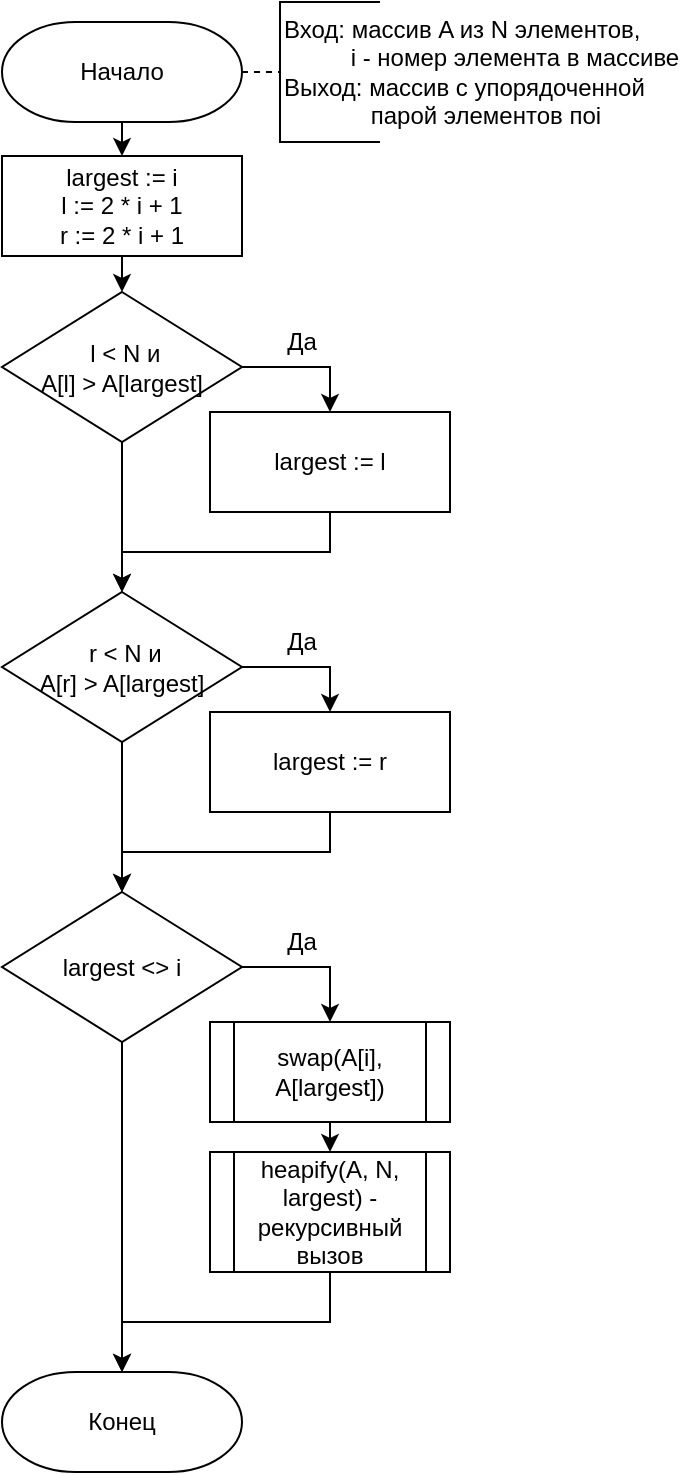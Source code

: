 <mxfile version="20.6.0" type="device" pages="4"><diagram id="C5RBs43oDa-KdzZeNtuy" name="heapify"><mxGraphModel dx="868" dy="482" grid="1" gridSize="10" guides="1" tooltips="1" connect="1" arrows="1" fold="1" page="1" pageScale="1" pageWidth="827" pageHeight="1169" math="0" shadow="0"><root><mxCell id="WIyWlLk6GJQsqaUBKTNV-0"/><mxCell id="WIyWlLk6GJQsqaUBKTNV-1" parent="WIyWlLk6GJQsqaUBKTNV-0"/><mxCell id="eauXgqYz99Yv_nr_TZFL-4" style="edgeStyle=orthogonalEdgeStyle;rounded=0;orthogonalLoop=1;jettySize=auto;html=1;exitX=0.5;exitY=1;exitDx=0;exitDy=0;exitPerimeter=0;entryX=0.5;entryY=0;entryDx=0;entryDy=0;strokeWidth=1;" parent="WIyWlLk6GJQsqaUBKTNV-1" source="eauXgqYz99Yv_nr_TZFL-0" target="eauXgqYz99Yv_nr_TZFL-3" edge="1"><mxGeometry relative="1" as="geometry"/></mxCell><mxCell id="eauXgqYz99Yv_nr_TZFL-0" value="Начало" style="strokeWidth=1;html=1;shape=mxgraph.flowchart.terminator;whiteSpace=wrap;" parent="WIyWlLk6GJQsqaUBKTNV-1" vertex="1"><mxGeometry x="110" y="35" width="120" height="50" as="geometry"/></mxCell><mxCell id="eauXgqYz99Yv_nr_TZFL-1" value="Вход: массив A из N элементов,&lt;br&gt;&amp;nbsp; &amp;nbsp; &amp;nbsp; &amp;nbsp; &amp;nbsp; i - номер элемента в массиве&lt;br&gt;Выход: массив с упорядоченной &lt;br&gt;&amp;nbsp; &amp;nbsp; &amp;nbsp; &amp;nbsp; &amp;nbsp; &amp;nbsp; &amp;nbsp;парой элементов поi&amp;nbsp;" style="strokeWidth=1;html=1;shape=mxgraph.flowchart.annotation_1;align=left;pointerEvents=1;" parent="WIyWlLk6GJQsqaUBKTNV-1" vertex="1"><mxGeometry x="249" y="25" width="50" height="70" as="geometry"/></mxCell><mxCell id="eauXgqYz99Yv_nr_TZFL-2" value="" style="endArrow=none;dashed=1;html=1;strokeWidth=1;rounded=0;entryX=0;entryY=0.5;entryDx=0;entryDy=0;entryPerimeter=0;exitX=1;exitY=0.5;exitDx=0;exitDy=0;exitPerimeter=0;" parent="WIyWlLk6GJQsqaUBKTNV-1" source="eauXgqYz99Yv_nr_TZFL-0" target="eauXgqYz99Yv_nr_TZFL-1" edge="1"><mxGeometry width="50" height="50" relative="1" as="geometry"><mxPoint x="190" y="190" as="sourcePoint"/><mxPoint x="240" y="140" as="targetPoint"/></mxGeometry></mxCell><mxCell id="eauXgqYz99Yv_nr_TZFL-6" style="edgeStyle=orthogonalEdgeStyle;rounded=0;orthogonalLoop=1;jettySize=auto;html=1;exitX=0.5;exitY=1;exitDx=0;exitDy=0;entryX=0.5;entryY=0;entryDx=0;entryDy=0;entryPerimeter=0;strokeWidth=1;" parent="WIyWlLk6GJQsqaUBKTNV-1" source="eauXgqYz99Yv_nr_TZFL-3" target="eauXgqYz99Yv_nr_TZFL-5" edge="1"><mxGeometry relative="1" as="geometry"/></mxCell><mxCell id="eauXgqYz99Yv_nr_TZFL-3" value="largest := i&lt;br&gt;l := 2 * i + 1&lt;br&gt;r := 2 * i + 1" style="rounded=0;whiteSpace=wrap;html=1;strokeWidth=1;" parent="WIyWlLk6GJQsqaUBKTNV-1" vertex="1"><mxGeometry x="110" y="102" width="120" height="50" as="geometry"/></mxCell><mxCell id="eauXgqYz99Yv_nr_TZFL-8" style="edgeStyle=orthogonalEdgeStyle;rounded=0;orthogonalLoop=1;jettySize=auto;html=1;exitX=1;exitY=0.5;exitDx=0;exitDy=0;exitPerimeter=0;strokeWidth=1;" parent="WIyWlLk6GJQsqaUBKTNV-1" source="eauXgqYz99Yv_nr_TZFL-5" target="eauXgqYz99Yv_nr_TZFL-7" edge="1"><mxGeometry relative="1" as="geometry"/></mxCell><mxCell id="eauXgqYz99Yv_nr_TZFL-14" style="edgeStyle=orthogonalEdgeStyle;rounded=0;orthogonalLoop=1;jettySize=auto;html=1;exitX=0.5;exitY=1;exitDx=0;exitDy=0;exitPerimeter=0;strokeWidth=1;" parent="WIyWlLk6GJQsqaUBKTNV-1" source="eauXgqYz99Yv_nr_TZFL-5" target="eauXgqYz99Yv_nr_TZFL-11" edge="1"><mxGeometry relative="1" as="geometry"/></mxCell><mxCell id="eauXgqYz99Yv_nr_TZFL-5" value="&amp;nbsp;l &amp;lt; N и&lt;br&gt;A[l] &amp;gt; A[largest]" style="strokeWidth=1;html=1;shape=mxgraph.flowchart.decision;whiteSpace=wrap;" parent="WIyWlLk6GJQsqaUBKTNV-1" vertex="1"><mxGeometry x="110" y="170" width="120" height="75" as="geometry"/></mxCell><mxCell id="eauXgqYz99Yv_nr_TZFL-15" style="edgeStyle=orthogonalEdgeStyle;rounded=0;orthogonalLoop=1;jettySize=auto;html=1;exitX=0.5;exitY=1;exitDx=0;exitDy=0;strokeWidth=1;" parent="WIyWlLk6GJQsqaUBKTNV-1" source="eauXgqYz99Yv_nr_TZFL-7" target="eauXgqYz99Yv_nr_TZFL-11" edge="1"><mxGeometry relative="1" as="geometry"/></mxCell><mxCell id="eauXgqYz99Yv_nr_TZFL-7" value="largest := l" style="rounded=0;whiteSpace=wrap;html=1;strokeWidth=1;" parent="WIyWlLk6GJQsqaUBKTNV-1" vertex="1"><mxGeometry x="214" y="230" width="120" height="50" as="geometry"/></mxCell><mxCell id="eauXgqYz99Yv_nr_TZFL-9" value="Да" style="text;html=1;strokeColor=none;fillColor=none;align=center;verticalAlign=middle;whiteSpace=wrap;rounded=0;strokeWidth=1;" parent="WIyWlLk6GJQsqaUBKTNV-1" vertex="1"><mxGeometry x="230" y="180" width="60" height="30" as="geometry"/></mxCell><mxCell id="eauXgqYz99Yv_nr_TZFL-10" style="edgeStyle=orthogonalEdgeStyle;rounded=0;orthogonalLoop=1;jettySize=auto;html=1;exitX=1;exitY=0.5;exitDx=0;exitDy=0;exitPerimeter=0;strokeWidth=1;" parent="WIyWlLk6GJQsqaUBKTNV-1" source="eauXgqYz99Yv_nr_TZFL-11" target="eauXgqYz99Yv_nr_TZFL-12" edge="1"><mxGeometry relative="1" as="geometry"/></mxCell><mxCell id="eauXgqYz99Yv_nr_TZFL-20" style="edgeStyle=orthogonalEdgeStyle;rounded=0;orthogonalLoop=1;jettySize=auto;html=1;exitX=0.5;exitY=1;exitDx=0;exitDy=0;exitPerimeter=0;strokeWidth=1;" parent="WIyWlLk6GJQsqaUBKTNV-1" source="eauXgqYz99Yv_nr_TZFL-11" target="eauXgqYz99Yv_nr_TZFL-17" edge="1"><mxGeometry relative="1" as="geometry"/></mxCell><mxCell id="eauXgqYz99Yv_nr_TZFL-11" value="&amp;nbsp;r &amp;lt; N и&lt;br&gt;A[r] &amp;gt; A[largest]" style="strokeWidth=1;html=1;shape=mxgraph.flowchart.decision;whiteSpace=wrap;" parent="WIyWlLk6GJQsqaUBKTNV-1" vertex="1"><mxGeometry x="110" y="320" width="120" height="75" as="geometry"/></mxCell><mxCell id="eauXgqYz99Yv_nr_TZFL-22" style="edgeStyle=orthogonalEdgeStyle;rounded=0;orthogonalLoop=1;jettySize=auto;html=1;exitX=0.5;exitY=1;exitDx=0;exitDy=0;strokeWidth=1;" parent="WIyWlLk6GJQsqaUBKTNV-1" source="eauXgqYz99Yv_nr_TZFL-12" target="eauXgqYz99Yv_nr_TZFL-17" edge="1"><mxGeometry relative="1" as="geometry"/></mxCell><mxCell id="eauXgqYz99Yv_nr_TZFL-12" value="largest := r" style="rounded=0;whiteSpace=wrap;html=1;strokeWidth=1;" parent="WIyWlLk6GJQsqaUBKTNV-1" vertex="1"><mxGeometry x="214" y="380" width="120" height="50" as="geometry"/></mxCell><mxCell id="eauXgqYz99Yv_nr_TZFL-13" value="Да" style="text;html=1;strokeColor=none;fillColor=none;align=center;verticalAlign=middle;whiteSpace=wrap;rounded=0;strokeWidth=1;" parent="WIyWlLk6GJQsqaUBKTNV-1" vertex="1"><mxGeometry x="230" y="330" width="60" height="30" as="geometry"/></mxCell><mxCell id="eauXgqYz99Yv_nr_TZFL-16" style="edgeStyle=orthogonalEdgeStyle;rounded=0;orthogonalLoop=1;jettySize=auto;html=1;exitX=1;exitY=0.5;exitDx=0;exitDy=0;exitPerimeter=0;strokeWidth=1;entryX=0.5;entryY=0;entryDx=0;entryDy=0;" parent="WIyWlLk6GJQsqaUBKTNV-1" source="eauXgqYz99Yv_nr_TZFL-17" target="eauXgqYz99Yv_nr_TZFL-23" edge="1"><mxGeometry relative="1" as="geometry"><mxPoint x="274" y="530" as="targetPoint"/></mxGeometry></mxCell><mxCell id="eauXgqYz99Yv_nr_TZFL-27" style="edgeStyle=orthogonalEdgeStyle;rounded=0;orthogonalLoop=1;jettySize=auto;html=1;exitX=0.5;exitY=1;exitDx=0;exitDy=0;exitPerimeter=0;strokeWidth=1;" parent="WIyWlLk6GJQsqaUBKTNV-1" source="eauXgqYz99Yv_nr_TZFL-17" target="eauXgqYz99Yv_nr_TZFL-26" edge="1"><mxGeometry relative="1" as="geometry"/></mxCell><mxCell id="eauXgqYz99Yv_nr_TZFL-17" value="largest &amp;lt;&amp;gt; i" style="strokeWidth=1;html=1;shape=mxgraph.flowchart.decision;whiteSpace=wrap;" parent="WIyWlLk6GJQsqaUBKTNV-1" vertex="1"><mxGeometry x="110" y="470" width="120" height="75" as="geometry"/></mxCell><mxCell id="eauXgqYz99Yv_nr_TZFL-19" value="Да" style="text;html=1;strokeColor=none;fillColor=none;align=center;verticalAlign=middle;whiteSpace=wrap;rounded=0;strokeWidth=1;" parent="WIyWlLk6GJQsqaUBKTNV-1" vertex="1"><mxGeometry x="230" y="480" width="60" height="30" as="geometry"/></mxCell><mxCell id="eauXgqYz99Yv_nr_TZFL-25" style="edgeStyle=orthogonalEdgeStyle;rounded=0;orthogonalLoop=1;jettySize=auto;html=1;exitX=0.5;exitY=1;exitDx=0;exitDy=0;entryX=0.5;entryY=0;entryDx=0;entryDy=0;strokeWidth=1;" parent="WIyWlLk6GJQsqaUBKTNV-1" source="eauXgqYz99Yv_nr_TZFL-23" target="eauXgqYz99Yv_nr_TZFL-24" edge="1"><mxGeometry relative="1" as="geometry"/></mxCell><mxCell id="eauXgqYz99Yv_nr_TZFL-23" value="swap(A[i], A[largest])" style="shape=process;whiteSpace=wrap;html=1;backgroundOutline=1;strokeWidth=1;" parent="WIyWlLk6GJQsqaUBKTNV-1" vertex="1"><mxGeometry x="214" y="535" width="120" height="50" as="geometry"/></mxCell><mxCell id="eauXgqYz99Yv_nr_TZFL-28" style="edgeStyle=orthogonalEdgeStyle;rounded=0;orthogonalLoop=1;jettySize=auto;html=1;exitX=0.5;exitY=1;exitDx=0;exitDy=0;entryX=0.5;entryY=0;entryDx=0;entryDy=0;entryPerimeter=0;strokeWidth=1;" parent="WIyWlLk6GJQsqaUBKTNV-1" source="eauXgqYz99Yv_nr_TZFL-24" target="eauXgqYz99Yv_nr_TZFL-26" edge="1"><mxGeometry relative="1" as="geometry"/></mxCell><mxCell id="eauXgqYz99Yv_nr_TZFL-24" value="heapify(A, N, largest) - рекурсивный вызов" style="shape=process;whiteSpace=wrap;html=1;backgroundOutline=1;strokeWidth=1;" parent="WIyWlLk6GJQsqaUBKTNV-1" vertex="1"><mxGeometry x="214" y="600" width="120" height="60" as="geometry"/></mxCell><mxCell id="eauXgqYz99Yv_nr_TZFL-26" value="Конец" style="strokeWidth=1;html=1;shape=mxgraph.flowchart.terminator;whiteSpace=wrap;" parent="WIyWlLk6GJQsqaUBKTNV-1" vertex="1"><mxGeometry x="110" y="710" width="120" height="50" as="geometry"/></mxCell></root></mxGraphModel></diagram><diagram id="_byyLTGPEFcnsljwkXX_" name="heap_sort"><mxGraphModel dx="868" dy="482" grid="1" gridSize="10" guides="1" tooltips="1" connect="1" arrows="1" fold="1" page="1" pageScale="1" pageWidth="827" pageHeight="1169" math="0" shadow="0"><root><mxCell id="0"/><mxCell id="1" parent="0"/><mxCell id="fRiCKmVI7ZMY54N-TUc1-2" style="edgeStyle=orthogonalEdgeStyle;rounded=0;orthogonalLoop=1;jettySize=auto;html=1;exitX=0.5;exitY=1;exitDx=0;exitDy=0;exitPerimeter=0;strokeWidth=1;" edge="1" parent="1" source="D2wI4wjioXQAlLwXwgSD-2" target="fRiCKmVI7ZMY54N-TUc1-1"><mxGeometry relative="1" as="geometry"/></mxCell><mxCell id="D2wI4wjioXQAlLwXwgSD-2" value="Начало" style="strokeWidth=1;html=1;shape=mxgraph.flowchart.terminator;whiteSpace=wrap;" vertex="1" parent="1"><mxGeometry x="110" y="35" width="120" height="50" as="geometry"/></mxCell><mxCell id="D2wI4wjioXQAlLwXwgSD-3" value="Вход: массив A из N элементов&lt;br&gt;Выход: упорядоченный массив" style="strokeWidth=1;html=1;shape=mxgraph.flowchart.annotation_1;align=left;pointerEvents=1;" vertex="1" parent="1"><mxGeometry x="249" y="25" width="50" height="70" as="geometry"/></mxCell><mxCell id="D2wI4wjioXQAlLwXwgSD-4" value="" style="endArrow=none;dashed=1;html=1;strokeWidth=1;rounded=0;entryX=0;entryY=0.5;entryDx=0;entryDy=0;entryPerimeter=0;exitX=1;exitY=0.5;exitDx=0;exitDy=0;exitPerimeter=0;" edge="1" parent="1" source="D2wI4wjioXQAlLwXwgSD-2" target="D2wI4wjioXQAlLwXwgSD-3"><mxGeometry width="50" height="50" relative="1" as="geometry"><mxPoint x="190" y="190" as="sourcePoint"/><mxPoint x="240" y="140" as="targetPoint"/></mxGeometry></mxCell><mxCell id="AYR4mv-rgk1kwjnOuyXF-3" style="edgeStyle=orthogonalEdgeStyle;rounded=0;orthogonalLoop=1;jettySize=auto;html=1;exitX=0.5;exitY=1;exitDx=0;exitDy=0;entryX=0.5;entryY=0;entryDx=0;entryDy=0;strokeWidth=1;" edge="1" parent="1" source="fRiCKmVI7ZMY54N-TUc1-1" target="AYR4mv-rgk1kwjnOuyXF-2"><mxGeometry relative="1" as="geometry"/></mxCell><mxCell id="fRiCKmVI7ZMY54N-TUc1-1" value="Цикл от i := N / 2 - 1&lt;br&gt;до 0" style="shape=loopLimit;whiteSpace=wrap;html=1;strokeWidth=1;rotation=0;" vertex="1" parent="1"><mxGeometry x="107.5" y="100" width="125" height="50" as="geometry"/></mxCell><mxCell id="AYR4mv-rgk1kwjnOuyXF-6" style="edgeStyle=orthogonalEdgeStyle;rounded=0;orthogonalLoop=1;jettySize=auto;html=1;exitX=0.5;exitY=1;exitDx=0;exitDy=0;entryX=0.5;entryY=1;entryDx=0;entryDy=0;strokeWidth=1;" edge="1" parent="1" source="AYR4mv-rgk1kwjnOuyXF-2" target="AYR4mv-rgk1kwjnOuyXF-4"><mxGeometry relative="1" as="geometry"/></mxCell><mxCell id="AYR4mv-rgk1kwjnOuyXF-2" value="heapify(A, N, i)" style="shape=process;whiteSpace=wrap;html=1;backgroundOutline=1;strokeWidth=1;" vertex="1" parent="1"><mxGeometry x="107.5" y="170" width="125" height="50" as="geometry"/></mxCell><mxCell id="AYR4mv-rgk1kwjnOuyXF-13" style="edgeStyle=orthogonalEdgeStyle;rounded=0;orthogonalLoop=1;jettySize=auto;html=1;exitX=0.5;exitY=0;exitDx=0;exitDy=0;entryX=0.5;entryY=0;entryDx=0;entryDy=0;strokeWidth=1;" edge="1" parent="1"><mxGeometry relative="1" as="geometry"><mxPoint x="150" y="538" as="sourcePoint"/><mxPoint x="150" y="555" as="targetPoint"/></mxGeometry></mxCell><mxCell id="AYR4mv-rgk1kwjnOuyXF-25" style="edgeStyle=orthogonalEdgeStyle;rounded=0;orthogonalLoop=1;jettySize=auto;html=1;exitX=0.5;exitY=0;exitDx=0;exitDy=0;entryX=0.5;entryY=0;entryDx=0;entryDy=0;strokeWidth=1;" edge="1" parent="1" source="AYR4mv-rgk1kwjnOuyXF-4" target="AYR4mv-rgk1kwjnOuyXF-8"><mxGeometry relative="1" as="geometry"/></mxCell><mxCell id="AYR4mv-rgk1kwjnOuyXF-4" value="" style="shape=loopLimit;whiteSpace=wrap;html=1;strokeWidth=1;rotation=180;" vertex="1" parent="1"><mxGeometry x="107.5" y="240" width="125" height="50" as="geometry"/></mxCell><mxCell id="AYR4mv-rgk1kwjnOuyXF-5" value="Цикл&lt;br&gt;уменьшить i на 1" style="text;html=1;strokeColor=none;fillColor=none;align=center;verticalAlign=middle;whiteSpace=wrap;rounded=0;strokeWidth=1;" vertex="1" parent="1"><mxGeometry x="104.5" y="248" width="130" height="30" as="geometry"/></mxCell><mxCell id="AYR4mv-rgk1kwjnOuyXF-17" style="edgeStyle=orthogonalEdgeStyle;rounded=0;orthogonalLoop=1;jettySize=auto;html=1;exitX=0.5;exitY=1;exitDx=0;exitDy=0;entryX=0.5;entryY=0;entryDx=0;entryDy=0;strokeWidth=1;" edge="1" parent="1" source="AYR4mv-rgk1kwjnOuyXF-8" target="AYR4mv-rgk1kwjnOuyXF-14"><mxGeometry relative="1" as="geometry"/></mxCell><mxCell id="AYR4mv-rgk1kwjnOuyXF-8" value="Цикл от i := N - 1&lt;br&gt;до 0" style="shape=loopLimit;whiteSpace=wrap;html=1;strokeWidth=1;rotation=0;" vertex="1" parent="1"><mxGeometry x="107.5" y="307" width="125" height="50" as="geometry"/></mxCell><mxCell id="AYR4mv-rgk1kwjnOuyXF-27" style="edgeStyle=orthogonalEdgeStyle;rounded=0;orthogonalLoop=1;jettySize=auto;html=1;exitX=0.5;exitY=1;exitDx=0;exitDy=0;entryX=0.5;entryY=1;entryDx=0;entryDy=0;strokeWidth=1;" edge="1" parent="1" source="AYR4mv-rgk1kwjnOuyXF-10" target="AYR4mv-rgk1kwjnOuyXF-22"><mxGeometry relative="1" as="geometry"/></mxCell><mxCell id="AYR4mv-rgk1kwjnOuyXF-10" value="heapify(A, N, i)" style="shape=process;whiteSpace=wrap;html=1;backgroundOutline=1;strokeWidth=1;" vertex="1" parent="1"><mxGeometry x="107.5" y="440" width="125" height="50" as="geometry"/></mxCell><mxCell id="AYR4mv-rgk1kwjnOuyXF-26" style="edgeStyle=orthogonalEdgeStyle;rounded=0;orthogonalLoop=1;jettySize=auto;html=1;exitX=0.5;exitY=1;exitDx=0;exitDy=0;entryX=0.5;entryY=0;entryDx=0;entryDy=0;strokeWidth=1;" edge="1" parent="1" source="AYR4mv-rgk1kwjnOuyXF-14" target="AYR4mv-rgk1kwjnOuyXF-10"><mxGeometry relative="1" as="geometry"/></mxCell><mxCell id="AYR4mv-rgk1kwjnOuyXF-14" value="swap(A[0], A[i])" style="shape=process;whiteSpace=wrap;html=1;backgroundOutline=1;strokeWidth=1;" vertex="1" parent="1"><mxGeometry x="108" y="373" width="125" height="50" as="geometry"/></mxCell><mxCell id="EcjgrHEGCivYcnfwg429-2" style="edgeStyle=orthogonalEdgeStyle;rounded=0;orthogonalLoop=1;jettySize=auto;html=1;exitX=0.5;exitY=0;exitDx=0;exitDy=0;entryX=0.5;entryY=0;entryDx=0;entryDy=0;entryPerimeter=0;strokeWidth=1;" edge="1" parent="1" source="AYR4mv-rgk1kwjnOuyXF-22" target="EcjgrHEGCivYcnfwg429-1"><mxGeometry relative="1" as="geometry"/></mxCell><mxCell id="AYR4mv-rgk1kwjnOuyXF-22" value="" style="shape=loopLimit;whiteSpace=wrap;html=1;strokeWidth=1;rotation=180;" vertex="1" parent="1"><mxGeometry x="107.5" y="508" width="125" height="50" as="geometry"/></mxCell><mxCell id="AYR4mv-rgk1kwjnOuyXF-23" value="Цикл&lt;br&gt;уменьшить i на 1" style="text;html=1;strokeColor=none;fillColor=none;align=center;verticalAlign=middle;whiteSpace=wrap;rounded=0;strokeWidth=1;" vertex="1" parent="1"><mxGeometry x="104.5" y="516" width="130" height="30" as="geometry"/></mxCell><mxCell id="EcjgrHEGCivYcnfwg429-1" value="Конец" style="strokeWidth=1;html=1;shape=mxgraph.flowchart.terminator;whiteSpace=wrap;" vertex="1" parent="1"><mxGeometry x="110" y="575" width="120" height="50" as="geometry"/></mxCell></root></mxGraphModel></diagram><diagram id="keRLRgFa7CU4kYjbPxM3" name="bucket_sort"><mxGraphModel dx="868" dy="482" grid="1" gridSize="10" guides="1" tooltips="1" connect="1" arrows="1" fold="1" page="1" pageScale="1" pageWidth="827" pageHeight="1169" math="0" shadow="0"><root><mxCell id="0"/><mxCell id="1" parent="0"/><mxCell id="dBAMAahXtSksAmebYH4h-25" style="edgeStyle=orthogonalEdgeStyle;rounded=0;orthogonalLoop=1;jettySize=auto;html=1;exitX=0.5;exitY=1;exitDx=0;exitDy=0;exitPerimeter=0;entryX=0.5;entryY=0;entryDx=0;entryDy=0;strokeWidth=1;" parent="1" source="dBAMAahXtSksAmebYH4h-2" target="dBAMAahXtSksAmebYH4h-23" edge="1"><mxGeometry relative="1" as="geometry"/></mxCell><mxCell id="dBAMAahXtSksAmebYH4h-2" value="Начало" style="strokeWidth=1;html=1;shape=mxgraph.flowchart.terminator;whiteSpace=wrap;" parent="1" vertex="1"><mxGeometry x="110" y="35" width="120" height="50" as="geometry"/></mxCell><mxCell id="dBAMAahXtSksAmebYH4h-3" value="Вход: массив A &lt;br&gt;&amp;nbsp; &amp;nbsp; &amp;nbsp; &amp;nbsp; &amp;nbsp; &amp;nbsp;из N элементов&lt;br&gt;Выход: упорядоченный &lt;br&gt;&amp;nbsp; &amp;nbsp; &amp;nbsp; &amp;nbsp; &amp;nbsp; &amp;nbsp; &amp;nbsp;массив" style="strokeWidth=1;html=1;shape=mxgraph.flowchart.annotation_1;align=left;pointerEvents=1;" parent="1" vertex="1"><mxGeometry x="249" y="25" width="50" height="70" as="geometry"/></mxCell><mxCell id="dBAMAahXtSksAmebYH4h-4" value="" style="endArrow=none;dashed=1;html=1;strokeWidth=1;rounded=0;entryX=0;entryY=0.5;entryDx=0;entryDy=0;entryPerimeter=0;exitX=1;exitY=0.5;exitDx=0;exitDy=0;exitPerimeter=0;" parent="1" source="dBAMAahXtSksAmebYH4h-2" target="dBAMAahXtSksAmebYH4h-3" edge="1"><mxGeometry width="50" height="50" relative="1" as="geometry"><mxPoint x="190" y="190" as="sourcePoint"/><mxPoint x="240" y="140" as="targetPoint"/></mxGeometry></mxCell><mxCell id="dBAMAahXtSksAmebYH4h-29" style="edgeStyle=orthogonalEdgeStyle;rounded=0;orthogonalLoop=1;jettySize=auto;html=1;exitX=0.5;exitY=1;exitDx=0;exitDy=0;entryX=0.5;entryY=0;entryDx=0;entryDy=0;strokeWidth=1;" parent="1" source="dBAMAahXtSksAmebYH4h-6" target="dBAMAahXtSksAmebYH4h-26" edge="1"><mxGeometry relative="1" as="geometry"/></mxCell><mxCell id="dBAMAahXtSksAmebYH4h-6" value="Цикл от i := 0&lt;br&gt;до 9" style="shape=loopLimit;whiteSpace=wrap;html=1;strokeWidth=1;rotation=0;" parent="1" vertex="1"><mxGeometry x="108.25" y="180" width="125" height="50" as="geometry"/></mxCell><mxCell id="dBAMAahXtSksAmebYH4h-9" style="edgeStyle=orthogonalEdgeStyle;rounded=0;orthogonalLoop=1;jettySize=auto;html=1;exitX=0.5;exitY=0;exitDx=0;exitDy=0;entryX=0.5;entryY=0;entryDx=0;entryDy=0;strokeWidth=1;" parent="1" edge="1"><mxGeometry relative="1" as="geometry"><mxPoint x="435.5" y="587" as="sourcePoint"/><mxPoint x="435.5" y="604" as="targetPoint"/></mxGeometry></mxCell><mxCell id="dBAMAahXtSksAmebYH4h-10" style="edgeStyle=orthogonalEdgeStyle;rounded=0;orthogonalLoop=1;jettySize=auto;html=1;exitX=0.5;exitY=0;exitDx=0;exitDy=0;entryX=0.5;entryY=0;entryDx=0;entryDy=0;strokeWidth=1;" parent="1" source="dBAMAahXtSksAmebYH4h-11" target="dBAMAahXtSksAmebYH4h-14" edge="1"><mxGeometry relative="1" as="geometry"/></mxCell><mxCell id="dBAMAahXtSksAmebYH4h-11" value="" style="shape=loopLimit;whiteSpace=wrap;html=1;strokeWidth=1;rotation=180;" parent="1" vertex="1"><mxGeometry x="108.25" y="309" width="125" height="50" as="geometry"/></mxCell><mxCell id="dBAMAahXtSksAmebYH4h-12" value="Цикл&lt;br&gt;увеличить i на 1" style="text;html=1;strokeColor=none;fillColor=none;align=center;verticalAlign=middle;whiteSpace=wrap;rounded=0;strokeWidth=1;" parent="1" vertex="1"><mxGeometry x="105.25" y="317" width="130" height="30" as="geometry"/></mxCell><mxCell id="dBAMAahXtSksAmebYH4h-32" style="edgeStyle=orthogonalEdgeStyle;rounded=0;orthogonalLoop=1;jettySize=auto;html=1;exitX=0.5;exitY=1;exitDx=0;exitDy=0;entryX=0.5;entryY=0;entryDx=0;entryDy=0;strokeWidth=1;" parent="1" source="dBAMAahXtSksAmebYH4h-14" target="dBAMAahXtSksAmebYH4h-31" edge="1"><mxGeometry relative="1" as="geometry"/></mxCell><mxCell id="dBAMAahXtSksAmebYH4h-14" value="Цикл от i := 0&lt;br&gt;до 1000000000" style="shape=loopLimit;whiteSpace=wrap;html=1;strokeWidth=1;rotation=0;" parent="1" vertex="1"><mxGeometry x="107.5" y="376" width="125" height="50" as="geometry"/></mxCell><mxCell id="dBAMAahXtSksAmebYH4h-19" style="edgeStyle=orthogonalEdgeStyle;rounded=0;orthogonalLoop=1;jettySize=auto;html=1;exitX=0.5;exitY=0;exitDx=0;exitDy=0;entryX=0.5;entryY=0;entryDx=0;entryDy=0;entryPerimeter=0;strokeWidth=1;" parent="1" source="dBAMAahXtSksAmebYH4h-20" target="dBAMAahXtSksAmebYH4h-22" edge="1"><mxGeometry relative="1" as="geometry"/></mxCell><mxCell id="dBAMAahXtSksAmebYH4h-20" value="" style="shape=loopLimit;whiteSpace=wrap;html=1;strokeWidth=1;rotation=180;" parent="1" vertex="1"><mxGeometry x="393" y="557" width="125" height="50" as="geometry"/></mxCell><mxCell id="dBAMAahXtSksAmebYH4h-21" value="Цикл&lt;br&gt;увеличить i в 10 раз" style="text;html=1;strokeColor=none;fillColor=none;align=center;verticalAlign=middle;whiteSpace=wrap;rounded=0;strokeWidth=1;" parent="1" vertex="1"><mxGeometry x="390" y="565" width="130" height="30" as="geometry"/></mxCell><mxCell id="dBAMAahXtSksAmebYH4h-22" value="Конец" style="strokeWidth=1;html=1;shape=mxgraph.flowchart.terminator;whiteSpace=wrap;" parent="1" vertex="1"><mxGeometry x="395.5" y="624" width="120" height="50" as="geometry"/></mxCell><mxCell id="dBAMAahXtSksAmebYH4h-28" style="edgeStyle=orthogonalEdgeStyle;rounded=0;orthogonalLoop=1;jettySize=auto;html=1;exitX=0.5;exitY=1;exitDx=0;exitDy=0;entryX=0.5;entryY=0;entryDx=0;entryDy=0;strokeWidth=1;" parent="1" source="dBAMAahXtSksAmebYH4h-23" target="dBAMAahXtSksAmebYH4h-6" edge="1"><mxGeometry relative="1" as="geometry"/></mxCell><mxCell id="dBAMAahXtSksAmebYH4h-23" value="bucket[10][N + 1]" style="rounded=0;whiteSpace=wrap;html=1;strokeWidth=1;" parent="1" vertex="1"><mxGeometry x="108" y="110" width="125" height="50" as="geometry"/></mxCell><mxCell id="dBAMAahXtSksAmebYH4h-30" style="edgeStyle=orthogonalEdgeStyle;rounded=0;orthogonalLoop=1;jettySize=auto;html=1;exitX=0.5;exitY=1;exitDx=0;exitDy=0;entryX=0.5;entryY=1;entryDx=0;entryDy=0;strokeWidth=1;" parent="1" source="dBAMAahXtSksAmebYH4h-26" target="dBAMAahXtSksAmebYH4h-11" edge="1"><mxGeometry relative="1" as="geometry"/></mxCell><mxCell id="dBAMAahXtSksAmebYH4h-26" value="bucket[i][N] := 0" style="rounded=0;whiteSpace=wrap;html=1;strokeWidth=1;" parent="1" vertex="1"><mxGeometry x="107.75" y="244" width="125" height="50" as="geometry"/></mxCell><mxCell id="dBAMAahXtSksAmebYH4h-38" style="edgeStyle=orthogonalEdgeStyle;rounded=0;orthogonalLoop=1;jettySize=auto;html=1;exitX=0.5;exitY=1;exitDx=0;exitDy=0;entryX=0.5;entryY=0;entryDx=0;entryDy=0;strokeWidth=1;" parent="1" source="dBAMAahXtSksAmebYH4h-31" target="dBAMAahXtSksAmebYH4h-36" edge="1"><mxGeometry relative="1" as="geometry"/></mxCell><mxCell id="dBAMAahXtSksAmebYH4h-31" value="Цикл от j := 0&lt;br&gt;до N - 1" style="shape=loopLimit;whiteSpace=wrap;html=1;strokeWidth=1;rotation=0;" parent="1" vertex="1"><mxGeometry x="107.5" y="441" width="125" height="50" as="geometry"/></mxCell><mxCell id="dBAMAahXtSksAmebYH4h-33" style="edgeStyle=orthogonalEdgeStyle;rounded=0;orthogonalLoop=1;jettySize=auto;html=1;exitX=0.5;exitY=0;exitDx=0;exitDy=0;entryX=0.5;entryY=0;entryDx=0;entryDy=0;strokeWidth=1;" parent="1" edge="1"><mxGeometry relative="1" as="geometry"><mxPoint x="150.75" y="661" as="sourcePoint"/><mxPoint x="150.75" y="678" as="targetPoint"/></mxGeometry></mxCell><mxCell id="dBAMAahXtSksAmebYH4h-42" style="edgeStyle=orthogonalEdgeStyle;rounded=0;orthogonalLoop=1;jettySize=auto;html=1;exitX=0.5;exitY=0;exitDx=0;exitDy=0;entryX=0.5;entryY=0;entryDx=0;entryDy=0;strokeWidth=1;" parent="1" source="dBAMAahXtSksAmebYH4h-34" target="dBAMAahXtSksAmebYH4h-41" edge="1"><mxGeometry relative="1" as="geometry"/></mxCell><mxCell id="dBAMAahXtSksAmebYH4h-34" value="" style="shape=loopLimit;whiteSpace=wrap;html=1;strokeWidth=1;rotation=180;" parent="1" vertex="1"><mxGeometry x="108.25" y="631" width="125" height="50" as="geometry"/></mxCell><mxCell id="dBAMAahXtSksAmebYH4h-35" value="Цикл&lt;br&gt;увеличить j на 1" style="text;html=1;strokeColor=none;fillColor=none;align=center;verticalAlign=middle;whiteSpace=wrap;rounded=0;strokeWidth=1;" parent="1" vertex="1"><mxGeometry x="105.25" y="639" width="130" height="30" as="geometry"/></mxCell><mxCell id="dBAMAahXtSksAmebYH4h-39" style="edgeStyle=orthogonalEdgeStyle;rounded=0;orthogonalLoop=1;jettySize=auto;html=1;exitX=0.5;exitY=1;exitDx=0;exitDy=0;entryX=0.5;entryY=0;entryDx=0;entryDy=0;strokeWidth=1;" parent="1" source="dBAMAahXtSksAmebYH4h-36" target="dBAMAahXtSksAmebYH4h-37" edge="1"><mxGeometry relative="1" as="geometry"/></mxCell><mxCell id="dBAMAahXtSksAmebYH4h-36" value="dig := A[j] / i % 10" style="rounded=0;whiteSpace=wrap;html=1;strokeWidth=1;" parent="1" vertex="1"><mxGeometry x="108" y="504" width="125" height="50" as="geometry"/></mxCell><mxCell id="dBAMAahXtSksAmebYH4h-40" style="edgeStyle=orthogonalEdgeStyle;rounded=0;orthogonalLoop=1;jettySize=auto;html=1;exitX=0.5;exitY=1;exitDx=0;exitDy=0;entryX=0.5;entryY=1;entryDx=0;entryDy=0;strokeWidth=1;" parent="1" source="dBAMAahXtSksAmebYH4h-37" target="dBAMAahXtSksAmebYH4h-34" edge="1"><mxGeometry relative="1" as="geometry"/></mxCell><mxCell id="dBAMAahXtSksAmebYH4h-37" value="bucket[dig][bucket[dig][N]++] := A[j]" style="rounded=0;whiteSpace=wrap;html=1;strokeWidth=1;" parent="1" vertex="1"><mxGeometry x="108.25" y="566" width="125" height="50" as="geometry"/></mxCell><mxCell id="dBAMAahXtSksAmebYH4h-41" value="А" style="ellipse;whiteSpace=wrap;html=1;aspect=fixed;strokeWidth=1;" parent="1" vertex="1"><mxGeometry x="146.25" y="701" width="49" height="49" as="geometry"/></mxCell><mxCell id="dBAMAahXtSksAmebYH4h-54" style="edgeStyle=orthogonalEdgeStyle;rounded=0;orthogonalLoop=1;jettySize=auto;html=1;exitX=0.5;exitY=1;exitDx=0;exitDy=0;strokeWidth=1;" parent="1" source="dBAMAahXtSksAmebYH4h-43" target="dBAMAahXtSksAmebYH4h-52" edge="1"><mxGeometry relative="1" as="geometry"/></mxCell><mxCell id="dBAMAahXtSksAmebYH4h-43" value="А" style="ellipse;whiteSpace=wrap;html=1;aspect=fixed;strokeWidth=1;" parent="1" vertex="1"><mxGeometry x="430" y="35" width="50" height="50" as="geometry"/></mxCell><mxCell id="dBAMAahXtSksAmebYH4h-63" style="edgeStyle=orthogonalEdgeStyle;rounded=0;orthogonalLoop=1;jettySize=auto;html=1;exitX=0.5;exitY=1;exitDx=0;exitDy=0;entryX=0.5;entryY=0;entryDx=0;entryDy=0;strokeWidth=1;" parent="1" source="dBAMAahXtSksAmebYH4h-45" target="dBAMAahXtSksAmebYH4h-57" edge="1"><mxGeometry relative="1" as="geometry"/></mxCell><mxCell id="dBAMAahXtSksAmebYH4h-45" value="Цикл от k := 0&lt;br&gt;до 9" style="shape=loopLimit;whiteSpace=wrap;html=1;strokeWidth=1;rotation=0;" parent="1" vertex="1"><mxGeometry x="393" y="167" width="125" height="50" as="geometry"/></mxCell><mxCell id="dBAMAahXtSksAmebYH4h-74" style="edgeStyle=orthogonalEdgeStyle;rounded=0;orthogonalLoop=1;jettySize=auto;html=1;exitX=0.5;exitY=0;exitDx=0;exitDy=0;entryX=0.5;entryY=1;entryDx=0;entryDy=0;strokeWidth=1;" parent="1" source="dBAMAahXtSksAmebYH4h-47" target="dBAMAahXtSksAmebYH4h-20" edge="1"><mxGeometry relative="1" as="geometry"/></mxCell><mxCell id="dBAMAahXtSksAmebYH4h-47" value="" style="shape=loopLimit;whiteSpace=wrap;html=1;strokeWidth=1;rotation=180;" parent="1" vertex="1"><mxGeometry x="393" y="490" width="125" height="50" as="geometry"/></mxCell><mxCell id="dBAMAahXtSksAmebYH4h-48" value="Цикл&lt;br&gt;увеличить k на 1" style="text;html=1;strokeColor=none;fillColor=none;align=center;verticalAlign=middle;whiteSpace=wrap;rounded=0;strokeWidth=1;" parent="1" vertex="1"><mxGeometry x="390" y="498" width="130" height="30" as="geometry"/></mxCell><mxCell id="dBAMAahXtSksAmebYH4h-55" style="edgeStyle=orthogonalEdgeStyle;rounded=0;orthogonalLoop=1;jettySize=auto;html=1;exitX=0.5;exitY=1;exitDx=0;exitDy=0;entryX=0.5;entryY=0;entryDx=0;entryDy=0;strokeWidth=1;" parent="1" source="dBAMAahXtSksAmebYH4h-52" target="dBAMAahXtSksAmebYH4h-45" edge="1"><mxGeometry relative="1" as="geometry"/></mxCell><mxCell id="dBAMAahXtSksAmebYH4h-52" value="index = 0" style="rounded=0;whiteSpace=wrap;html=1;strokeWidth=1;" parent="1" vertex="1"><mxGeometry x="392.5" y="104" width="125" height="50" as="geometry"/></mxCell><mxCell id="dBAMAahXtSksAmebYH4h-65" style="edgeStyle=orthogonalEdgeStyle;rounded=0;orthogonalLoop=1;jettySize=auto;html=1;exitX=0.5;exitY=1;exitDx=0;exitDy=0;entryX=0.5;entryY=0;entryDx=0;entryDy=0;strokeWidth=1;" parent="1" source="dBAMAahXtSksAmebYH4h-57" target="dBAMAahXtSksAmebYH4h-64" edge="1"><mxGeometry relative="1" as="geometry"/></mxCell><mxCell id="dBAMAahXtSksAmebYH4h-57" value="Цикл от m := 0&lt;br&gt;до bucket[k][N] - 1" style="shape=loopLimit;whiteSpace=wrap;html=1;strokeWidth=1;rotation=0;" parent="1" vertex="1"><mxGeometry x="392.5" y="230" width="125" height="50" as="geometry"/></mxCell><mxCell id="dBAMAahXtSksAmebYH4h-71" style="edgeStyle=orthogonalEdgeStyle;rounded=0;orthogonalLoop=1;jettySize=auto;html=1;exitX=0.5;exitY=0;exitDx=0;exitDy=0;entryX=0.5;entryY=0;entryDx=0;entryDy=0;strokeWidth=1;" parent="1" source="dBAMAahXtSksAmebYH4h-59" target="dBAMAahXtSksAmebYH4h-70" edge="1"><mxGeometry relative="1" as="geometry"/></mxCell><mxCell id="dBAMAahXtSksAmebYH4h-59" value="" style="shape=loopLimit;whiteSpace=wrap;html=1;strokeWidth=1;rotation=180;" parent="1" vertex="1"><mxGeometry x="393.5" y="360" width="125" height="50" as="geometry"/></mxCell><mxCell id="dBAMAahXtSksAmebYH4h-60" value="Цикл&lt;br&gt;увеличить m на 1" style="text;html=1;strokeColor=none;fillColor=none;align=center;verticalAlign=middle;whiteSpace=wrap;rounded=0;strokeWidth=1;" parent="1" vertex="1"><mxGeometry x="390.5" y="368" width="130" height="30" as="geometry"/></mxCell><mxCell id="dBAMAahXtSksAmebYH4h-69" style="edgeStyle=orthogonalEdgeStyle;rounded=0;orthogonalLoop=1;jettySize=auto;html=1;exitX=0.5;exitY=1;exitDx=0;exitDy=0;entryX=0.5;entryY=1;entryDx=0;entryDy=0;strokeWidth=1;" parent="1" source="dBAMAahXtSksAmebYH4h-64" target="dBAMAahXtSksAmebYH4h-59" edge="1"><mxGeometry relative="1" as="geometry"/></mxCell><mxCell id="dBAMAahXtSksAmebYH4h-64" value="A[index++] := &lt;br&gt;bucket[k][m]" style="rounded=0;whiteSpace=wrap;html=1;strokeWidth=1;" parent="1" vertex="1"><mxGeometry x="393.5" y="297" width="125" height="50" as="geometry"/></mxCell><mxCell id="dBAMAahXtSksAmebYH4h-72" style="edgeStyle=orthogonalEdgeStyle;rounded=0;orthogonalLoop=1;jettySize=auto;html=1;exitX=0.5;exitY=1;exitDx=0;exitDy=0;entryX=0.5;entryY=1;entryDx=0;entryDy=0;strokeWidth=1;" parent="1" source="dBAMAahXtSksAmebYH4h-70" target="dBAMAahXtSksAmebYH4h-47" edge="1"><mxGeometry relative="1" as="geometry"/></mxCell><mxCell id="dBAMAahXtSksAmebYH4h-70" value="bucket[k][N] := 0" style="rounded=0;whiteSpace=wrap;html=1;strokeWidth=1;" parent="1" vertex="1"><mxGeometry x="393" y="426" width="125" height="50" as="geometry"/></mxCell></root></mxGraphModel></diagram><diagram id="1_V-0f_6LKmxnxU0sp7_" name="bead_sort"><mxGraphModel dx="868" dy="482" grid="1" gridSize="10" guides="1" tooltips="1" connect="1" arrows="1" fold="1" page="1" pageScale="1" pageWidth="827" pageHeight="1169" math="0" shadow="0"><root><mxCell id="0"/><mxCell id="1" parent="0"/><mxCell id="1cy9_Q5Tf_ZikgZXKAX2-1" style="edgeStyle=orthogonalEdgeStyle;rounded=0;orthogonalLoop=1;jettySize=auto;html=1;exitX=0.5;exitY=1;exitDx=0;exitDy=0;exitPerimeter=0;entryX=0.5;entryY=0;entryDx=0;entryDy=0;strokeWidth=1;" edge="1" parent="1" source="1cy9_Q5Tf_ZikgZXKAX2-2" target="1cy9_Q5Tf_ZikgZXKAX2-18"><mxGeometry relative="1" as="geometry"/></mxCell><mxCell id="1cy9_Q5Tf_ZikgZXKAX2-2" value="Начало" style="strokeWidth=1;html=1;shape=mxgraph.flowchart.terminator;whiteSpace=wrap;" vertex="1" parent="1"><mxGeometry x="110" y="35" width="120" height="50" as="geometry"/></mxCell><mxCell id="1cy9_Q5Tf_ZikgZXKAX2-3" value="Вход: массив A &lt;br&gt;&amp;nbsp; &amp;nbsp; &amp;nbsp; &amp;nbsp; &amp;nbsp; &amp;nbsp;из N элементов&lt;br&gt;Выход: упорядоченный &lt;br&gt;&amp;nbsp; &amp;nbsp; &amp;nbsp; &amp;nbsp; &amp;nbsp; &amp;nbsp; &amp;nbsp;массив" style="strokeWidth=1;html=1;shape=mxgraph.flowchart.annotation_1;align=left;pointerEvents=1;" vertex="1" parent="1"><mxGeometry x="249" y="25" width="50" height="70" as="geometry"/></mxCell><mxCell id="1cy9_Q5Tf_ZikgZXKAX2-4" value="" style="endArrow=none;dashed=1;html=1;strokeWidth=1;rounded=0;entryX=0;entryY=0.5;entryDx=0;entryDy=0;entryPerimeter=0;exitX=1;exitY=0.5;exitDx=0;exitDy=0;exitPerimeter=0;" edge="1" parent="1" source="1cy9_Q5Tf_ZikgZXKAX2-2" target="1cy9_Q5Tf_ZikgZXKAX2-3"><mxGeometry width="50" height="50" relative="1" as="geometry"><mxPoint x="190" y="190" as="sourcePoint"/><mxPoint x="240" y="140" as="targetPoint"/></mxGeometry></mxCell><mxCell id="OiCro2lt0DD-B-N9zfVE-10" style="edgeStyle=orthogonalEdgeStyle;rounded=0;orthogonalLoop=1;jettySize=auto;html=1;exitX=0.5;exitY=1;exitDx=0;exitDy=0;entryX=0.5;entryY=0;entryDx=0;entryDy=0;entryPerimeter=0;" edge="1" parent="1" source="1cy9_Q5Tf_ZikgZXKAX2-6" target="OiCro2lt0DD-B-N9zfVE-3"><mxGeometry relative="1" as="geometry"/></mxCell><mxCell id="1cy9_Q5Tf_ZikgZXKAX2-6" value="Цикл от i := 1&lt;br&gt;до N -1&amp;nbsp;" style="shape=loopLimit;whiteSpace=wrap;html=1;strokeWidth=1;rotation=0;" vertex="1" parent="1"><mxGeometry x="108.25" y="180" width="125" height="50" as="geometry"/></mxCell><mxCell id="OiCro2lt0DD-B-N9zfVE-16" style="edgeStyle=orthogonalEdgeStyle;rounded=0;orthogonalLoop=1;jettySize=auto;html=1;exitX=0.5;exitY=0;exitDx=0;exitDy=0;entryX=0.5;entryY=0;entryDx=0;entryDy=0;" edge="1" parent="1" source="1cy9_Q5Tf_ZikgZXKAX2-9" target="OiCro2lt0DD-B-N9zfVE-14"><mxGeometry relative="1" as="geometry"/></mxCell><mxCell id="1cy9_Q5Tf_ZikgZXKAX2-9" value="" style="shape=loopLimit;whiteSpace=wrap;html=1;strokeWidth=1;rotation=180;" vertex="1" parent="1"><mxGeometry x="108.25" y="397" width="125" height="50" as="geometry"/></mxCell><mxCell id="1cy9_Q5Tf_ZikgZXKAX2-10" value="Цикл&lt;br&gt;увеличить i на 1" style="text;html=1;strokeColor=none;fillColor=none;align=center;verticalAlign=middle;whiteSpace=wrap;rounded=0;strokeWidth=1;" vertex="1" parent="1"><mxGeometry x="105.25" y="405" width="130" height="30" as="geometry"/></mxCell><mxCell id="1cy9_Q5Tf_ZikgZXKAX2-16" value="Конец" style="strokeWidth=1;html=1;shape=mxgraph.flowchart.terminator;whiteSpace=wrap;" vertex="1" parent="1"><mxGeometry x="597" y="434" width="120" height="50" as="geometry"/></mxCell><mxCell id="1cy9_Q5Tf_ZikgZXKAX2-17" style="edgeStyle=orthogonalEdgeStyle;rounded=0;orthogonalLoop=1;jettySize=auto;html=1;exitX=0.5;exitY=1;exitDx=0;exitDy=0;entryX=0.5;entryY=0;entryDx=0;entryDy=0;strokeWidth=1;" edge="1" parent="1" source="1cy9_Q5Tf_ZikgZXKAX2-18" target="1cy9_Q5Tf_ZikgZXKAX2-6"><mxGeometry relative="1" as="geometry"/></mxCell><mxCell id="1cy9_Q5Tf_ZikgZXKAX2-18" value="max := A[0]" style="rounded=0;whiteSpace=wrap;html=1;strokeWidth=1;" vertex="1" parent="1"><mxGeometry x="108" y="110" width="125" height="50" as="geometry"/></mxCell><mxCell id="imHCDi4Cn584aJSCdDMN-3" style="edgeStyle=orthogonalEdgeStyle;rounded=0;orthogonalLoop=1;jettySize=auto;html=1;exitX=0.5;exitY=1;exitDx=0;exitDy=0;entryX=0.5;entryY=0;entryDx=0;entryDy=0;" edge="1" parent="1" source="1cy9_Q5Tf_ZikgZXKAX2-33" target="OiCro2lt0DD-B-N9zfVE-48"><mxGeometry relative="1" as="geometry"/></mxCell><mxCell id="1cy9_Q5Tf_ZikgZXKAX2-33" value="A" style="ellipse;whiteSpace=wrap;html=1;aspect=fixed;strokeWidth=1;" vertex="1" parent="1"><mxGeometry x="430" y="35" width="50" height="50" as="geometry"/></mxCell><mxCell id="OiCro2lt0DD-B-N9zfVE-68" style="edgeStyle=orthogonalEdgeStyle;rounded=0;orthogonalLoop=1;jettySize=auto;html=1;exitX=0.5;exitY=1;exitDx=0;exitDy=0;entryX=0.5;entryY=0;entryDx=0;entryDy=0;" edge="1" parent="1" source="1cy9_Q5Tf_ZikgZXKAX2-35" target="OiCro2lt0DD-B-N9zfVE-67"><mxGeometry relative="1" as="geometry"/></mxCell><mxCell id="1cy9_Q5Tf_ZikgZXKAX2-35" value="Цикл от i := 0&lt;br&gt;до N - 1" style="shape=loopLimit;whiteSpace=wrap;html=1;strokeWidth=1;rotation=0;" vertex="1" parent="1"><mxGeometry x="393.75" y="230" width="125" height="50" as="geometry"/></mxCell><mxCell id="OiCro2lt0DD-B-N9zfVE-1" style="edgeStyle=orthogonalEdgeStyle;rounded=0;orthogonalLoop=1;jettySize=auto;html=1;exitX=1;exitY=0.5;exitDx=0;exitDy=0;exitPerimeter=0;strokeWidth=1;" edge="1" parent="1" source="OiCro2lt0DD-B-N9zfVE-3" target="OiCro2lt0DD-B-N9zfVE-5"><mxGeometry relative="1" as="geometry"/></mxCell><mxCell id="OiCro2lt0DD-B-N9zfVE-11" style="edgeStyle=orthogonalEdgeStyle;rounded=0;orthogonalLoop=1;jettySize=auto;html=1;exitX=0.5;exitY=1;exitDx=0;exitDy=0;exitPerimeter=0;entryX=0.5;entryY=1;entryDx=0;entryDy=0;" edge="1" parent="1" source="OiCro2lt0DD-B-N9zfVE-3" target="1cy9_Q5Tf_ZikgZXKAX2-9"><mxGeometry relative="1" as="geometry"/></mxCell><mxCell id="OiCro2lt0DD-B-N9zfVE-3" value="A[i] &amp;gt; max" style="strokeWidth=1;html=1;shape=mxgraph.flowchart.decision;whiteSpace=wrap;" vertex="1" parent="1"><mxGeometry x="110" y="247" width="120" height="75" as="geometry"/></mxCell><mxCell id="OiCro2lt0DD-B-N9zfVE-13" style="edgeStyle=orthogonalEdgeStyle;rounded=0;orthogonalLoop=1;jettySize=auto;html=1;exitX=0.5;exitY=1;exitDx=0;exitDy=0;entryX=0.5;entryY=1;entryDx=0;entryDy=0;" edge="1" parent="1" source="OiCro2lt0DD-B-N9zfVE-5" target="1cy9_Q5Tf_ZikgZXKAX2-9"><mxGeometry relative="1" as="geometry"/></mxCell><mxCell id="OiCro2lt0DD-B-N9zfVE-5" value="max := A[i]" style="rounded=0;whiteSpace=wrap;html=1;strokeWidth=1;" vertex="1" parent="1"><mxGeometry x="214" y="307" width="120" height="50" as="geometry"/></mxCell><mxCell id="OiCro2lt0DD-B-N9zfVE-6" value="Да" style="text;html=1;strokeColor=none;fillColor=none;align=center;verticalAlign=middle;whiteSpace=wrap;rounded=0;strokeWidth=1;" vertex="1" parent="1"><mxGeometry x="230" y="257" width="60" height="30" as="geometry"/></mxCell><mxCell id="OiCro2lt0DD-B-N9zfVE-45" style="edgeStyle=orthogonalEdgeStyle;rounded=0;orthogonalLoop=1;jettySize=auto;html=1;exitX=0.5;exitY=1;exitDx=0;exitDy=0;entryX=0.5;entryY=0;entryDx=0;entryDy=0;" edge="1" parent="1" source="OiCro2lt0DD-B-N9zfVE-14" target="OiCro2lt0DD-B-N9zfVE-31"><mxGeometry relative="1" as="geometry"/></mxCell><mxCell id="OiCro2lt0DD-B-N9zfVE-14" value="beads[max * N]" style="rounded=0;whiteSpace=wrap;html=1;strokeWidth=1;" vertex="1" parent="1"><mxGeometry x="107.5" y="466" width="125" height="50" as="geometry"/></mxCell><mxCell id="OiCro2lt0DD-B-N9zfVE-30" style="edgeStyle=orthogonalEdgeStyle;rounded=0;orthogonalLoop=1;jettySize=auto;html=1;exitX=0.5;exitY=1;exitDx=0;exitDy=0;entryX=0.5;entryY=0;entryDx=0;entryDy=0;strokeWidth=1;" edge="1" parent="1" source="OiCro2lt0DD-B-N9zfVE-31" target="OiCro2lt0DD-B-N9zfVE-35"><mxGeometry relative="1" as="geometry"/></mxCell><mxCell id="OiCro2lt0DD-B-N9zfVE-31" value="Цикл от i := 0&lt;br&gt;до N - 1" style="shape=loopLimit;whiteSpace=wrap;html=1;strokeWidth=1;rotation=0;" vertex="1" parent="1"><mxGeometry x="107.75" y="533" width="125" height="50" as="geometry"/></mxCell><mxCell id="imHCDi4Cn584aJSCdDMN-1" style="edgeStyle=orthogonalEdgeStyle;rounded=0;orthogonalLoop=1;jettySize=auto;html=1;exitX=0.5;exitY=0;exitDx=0;exitDy=0;entryX=0.5;entryY=0;entryDx=0;entryDy=0;" edge="1" parent="1" source="OiCro2lt0DD-B-N9zfVE-32" target="OiCro2lt0DD-B-N9zfVE-62"><mxGeometry relative="1" as="geometry"/></mxCell><mxCell id="OiCro2lt0DD-B-N9zfVE-32" value="" style="shape=loopLimit;whiteSpace=wrap;html=1;strokeWidth=1;rotation=180;" vertex="1" parent="1"><mxGeometry x="107.75" y="790" width="125" height="50" as="geometry"/></mxCell><mxCell id="OiCro2lt0DD-B-N9zfVE-33" value="Цикл&lt;br&gt;увеличить i на 1" style="text;html=1;strokeColor=none;fillColor=none;align=center;verticalAlign=middle;whiteSpace=wrap;rounded=0;strokeWidth=1;" vertex="1" parent="1"><mxGeometry x="104.75" y="798" width="130" height="30" as="geometry"/></mxCell><mxCell id="OiCro2lt0DD-B-N9zfVE-34" style="edgeStyle=orthogonalEdgeStyle;rounded=0;orthogonalLoop=1;jettySize=auto;html=1;exitX=0.5;exitY=1;exitDx=0;exitDy=0;entryX=0.5;entryY=0;entryDx=0;entryDy=0;strokeWidth=1;" edge="1" parent="1" source="OiCro2lt0DD-B-N9zfVE-35" target="OiCro2lt0DD-B-N9zfVE-40"><mxGeometry relative="1" as="geometry"/></mxCell><mxCell id="OiCro2lt0DD-B-N9zfVE-35" value="Цикл от j := 0&lt;br&gt;до A[i] - 1" style="shape=loopLimit;whiteSpace=wrap;html=1;strokeWidth=1;rotation=0;" vertex="1" parent="1"><mxGeometry x="107.25" y="596" width="125" height="50" as="geometry"/></mxCell><mxCell id="OiCro2lt0DD-B-N9zfVE-43" style="edgeStyle=orthogonalEdgeStyle;rounded=0;orthogonalLoop=1;jettySize=auto;html=1;exitX=0.5;exitY=0;exitDx=0;exitDy=0;entryX=0.5;entryY=1;entryDx=0;entryDy=0;" edge="1" parent="1" source="OiCro2lt0DD-B-N9zfVE-37" target="OiCro2lt0DD-B-N9zfVE-32"><mxGeometry relative="1" as="geometry"/></mxCell><mxCell id="OiCro2lt0DD-B-N9zfVE-37" value="" style="shape=loopLimit;whiteSpace=wrap;html=1;strokeWidth=1;rotation=180;" vertex="1" parent="1"><mxGeometry x="108.25" y="726" width="125" height="50" as="geometry"/></mxCell><mxCell id="OiCro2lt0DD-B-N9zfVE-38" value="Цикл&lt;br&gt;увеличить j на 1" style="text;html=1;strokeColor=none;fillColor=none;align=center;verticalAlign=middle;whiteSpace=wrap;rounded=0;strokeWidth=1;" vertex="1" parent="1"><mxGeometry x="105.25" y="734" width="130" height="30" as="geometry"/></mxCell><mxCell id="OiCro2lt0DD-B-N9zfVE-39" style="edgeStyle=orthogonalEdgeStyle;rounded=0;orthogonalLoop=1;jettySize=auto;html=1;exitX=0.5;exitY=1;exitDx=0;exitDy=0;entryX=0.5;entryY=1;entryDx=0;entryDy=0;strokeWidth=1;" edge="1" parent="1" source="OiCro2lt0DD-B-N9zfVE-40" target="OiCro2lt0DD-B-N9zfVE-37"><mxGeometry relative="1" as="geometry"/></mxCell><mxCell id="OiCro2lt0DD-B-N9zfVE-40" value="beads[i * max + j] := 1" style="rounded=0;whiteSpace=wrap;html=1;strokeWidth=1;" vertex="1" parent="1"><mxGeometry x="108.25" y="663" width="125" height="50" as="geometry"/></mxCell><mxCell id="OiCro2lt0DD-B-N9zfVE-60" style="edgeStyle=orthogonalEdgeStyle;rounded=0;orthogonalLoop=1;jettySize=auto;html=1;exitX=0.5;exitY=1;exitDx=0;exitDy=0;entryX=0.5;entryY=0;entryDx=0;entryDy=0;" edge="1" parent="1" source="OiCro2lt0DD-B-N9zfVE-48" target="OiCro2lt0DD-B-N9zfVE-59"><mxGeometry relative="1" as="geometry"/></mxCell><mxCell id="OiCro2lt0DD-B-N9zfVE-48" value="Цикл от j := 0&lt;br&gt;до max" style="shape=loopLimit;whiteSpace=wrap;html=1;strokeWidth=1;rotation=0;" vertex="1" parent="1"><mxGeometry x="391.75" y="100" width="125" height="50" as="geometry"/></mxCell><mxCell id="imHCDi4Cn584aJSCdDMN-4" style="edgeStyle=orthogonalEdgeStyle;rounded=0;orthogonalLoop=1;jettySize=auto;html=1;exitX=0.5;exitY=1;exitDx=0;exitDy=0;entryX=0.5;entryY=0;entryDx=0;entryDy=0;" edge="1" parent="1" source="OiCro2lt0DD-B-N9zfVE-59" target="1cy9_Q5Tf_ZikgZXKAX2-35"><mxGeometry relative="1" as="geometry"/></mxCell><mxCell id="OiCro2lt0DD-B-N9zfVE-59" value="sum := 0" style="rounded=0;whiteSpace=wrap;html=1;strokeWidth=1;" vertex="1" parent="1"><mxGeometry x="390.5" y="166" width="125" height="50" as="geometry"/></mxCell><mxCell id="OiCro2lt0DD-B-N9zfVE-62" value="A" style="ellipse;whiteSpace=wrap;html=1;aspect=fixed;" vertex="1" parent="1"><mxGeometry x="145.75" y="856" width="50" height="50" as="geometry"/></mxCell><mxCell id="OiCro2lt0DD-B-N9zfVE-82" style="edgeStyle=orthogonalEdgeStyle;rounded=0;orthogonalLoop=1;jettySize=auto;html=1;exitX=0.5;exitY=0;exitDx=0;exitDy=0;entryX=0.5;entryY=0;entryDx=0;entryDy=0;" edge="1" parent="1" source="OiCro2lt0DD-B-N9zfVE-65" target="OiCro2lt0DD-B-N9zfVE-75"><mxGeometry relative="1" as="geometry"/></mxCell><mxCell id="OiCro2lt0DD-B-N9zfVE-65" value="" style="shape=loopLimit;whiteSpace=wrap;html=1;strokeWidth=1;rotation=180;" vertex="1" parent="1"><mxGeometry x="394.75" y="428" width="125" height="50" as="geometry"/></mxCell><mxCell id="OiCro2lt0DD-B-N9zfVE-66" value="Цикл&lt;br&gt;увеличить i на 1" style="text;html=1;strokeColor=none;fillColor=none;align=center;verticalAlign=middle;whiteSpace=wrap;rounded=0;strokeWidth=1;" vertex="1" parent="1"><mxGeometry x="391.75" y="436" width="130" height="30" as="geometry"/></mxCell><mxCell id="OiCro2lt0DD-B-N9zfVE-73" style="edgeStyle=orthogonalEdgeStyle;rounded=0;orthogonalLoop=1;jettySize=auto;html=1;exitX=0.5;exitY=1;exitDx=0;exitDy=0;entryX=0.5;entryY=0;entryDx=0;entryDy=0;" edge="1" parent="1" source="OiCro2lt0DD-B-N9zfVE-67" target="OiCro2lt0DD-B-N9zfVE-70"><mxGeometry relative="1" as="geometry"/></mxCell><mxCell id="OiCro2lt0DD-B-N9zfVE-67" value="sum := sum + &lt;br&gt;beads[i * max + j]" style="rounded=0;whiteSpace=wrap;html=1;strokeWidth=1;" vertex="1" parent="1"><mxGeometry x="394.25" y="297" width="125" height="50" as="geometry"/></mxCell><mxCell id="OiCro2lt0DD-B-N9zfVE-72" style="edgeStyle=orthogonalEdgeStyle;rounded=0;orthogonalLoop=1;jettySize=auto;html=1;exitX=0.5;exitY=1;exitDx=0;exitDy=0;entryX=0.5;entryY=1;entryDx=0;entryDy=0;" edge="1" parent="1" source="OiCro2lt0DD-B-N9zfVE-70" target="OiCro2lt0DD-B-N9zfVE-65"><mxGeometry relative="1" as="geometry"/></mxCell><mxCell id="OiCro2lt0DD-B-N9zfVE-70" value="beads[i * max + j] := 0" style="rounded=0;whiteSpace=wrap;html=1;strokeWidth=1;" vertex="1" parent="1"><mxGeometry x="393.25" y="363" width="125" height="50" as="geometry"/></mxCell><mxCell id="OiCro2lt0DD-B-N9zfVE-74" style="edgeStyle=orthogonalEdgeStyle;rounded=0;orthogonalLoop=1;jettySize=auto;html=1;exitX=0.5;exitY=1;exitDx=0;exitDy=0;entryX=0.5;entryY=0;entryDx=0;entryDy=0;" edge="1" parent="1" source="OiCro2lt0DD-B-N9zfVE-75" target="OiCro2lt0DD-B-N9zfVE-79"><mxGeometry relative="1" as="geometry"/></mxCell><mxCell id="OiCro2lt0DD-B-N9zfVE-75" value="Цикл от i := N - sum&lt;br&gt;до N - 1" style="shape=loopLimit;whiteSpace=wrap;html=1;strokeWidth=1;rotation=0;" vertex="1" parent="1"><mxGeometry x="393.75" y="493" width="125" height="50" as="geometry"/></mxCell><mxCell id="OiCro2lt0DD-B-N9zfVE-89" style="edgeStyle=orthogonalEdgeStyle;rounded=0;orthogonalLoop=1;jettySize=auto;html=1;exitX=0.5;exitY=0;exitDx=0;exitDy=0;entryX=0.5;entryY=1;entryDx=0;entryDy=0;" edge="1" parent="1" source="OiCro2lt0DD-B-N9zfVE-76" target="OiCro2lt0DD-B-N9zfVE-86"><mxGeometry relative="1" as="geometry"/></mxCell><mxCell id="OiCro2lt0DD-B-N9zfVE-76" value="" style="shape=loopLimit;whiteSpace=wrap;html=1;strokeWidth=1;rotation=180;" vertex="1" parent="1"><mxGeometry x="393.75" y="625" width="125" height="50" as="geometry"/></mxCell><mxCell id="OiCro2lt0DD-B-N9zfVE-77" value="Цикл&lt;br&gt;увеличить i на 1" style="text;html=1;strokeColor=none;fillColor=none;align=center;verticalAlign=middle;whiteSpace=wrap;rounded=0;strokeWidth=1;" vertex="1" parent="1"><mxGeometry x="390.75" y="633" width="130" height="30" as="geometry"/></mxCell><mxCell id="OiCro2lt0DD-B-N9zfVE-84" style="edgeStyle=orthogonalEdgeStyle;rounded=0;orthogonalLoop=1;jettySize=auto;html=1;exitX=0.5;exitY=1;exitDx=0;exitDy=0;entryX=0.5;entryY=1;entryDx=0;entryDy=0;" edge="1" parent="1" source="OiCro2lt0DD-B-N9zfVE-79" target="OiCro2lt0DD-B-N9zfVE-76"><mxGeometry relative="1" as="geometry"/></mxCell><mxCell id="OiCro2lt0DD-B-N9zfVE-79" value="beads[i * max + j] := 1" style="rounded=0;whiteSpace=wrap;html=1;strokeWidth=1;" vertex="1" parent="1"><mxGeometry x="394.25" y="560" width="125" height="50" as="geometry"/></mxCell><mxCell id="imHCDi4Cn584aJSCdDMN-6" style="edgeStyle=orthogonalEdgeStyle;rounded=0;orthogonalLoop=1;jettySize=auto;html=1;exitX=0.5;exitY=0;exitDx=0;exitDy=0;entryX=0.5;entryY=0;entryDx=0;entryDy=0;" edge="1" parent="1" source="OiCro2lt0DD-B-N9zfVE-86" target="imHCDi4Cn584aJSCdDMN-5"><mxGeometry relative="1" as="geometry"/></mxCell><mxCell id="OiCro2lt0DD-B-N9zfVE-86" value="" style="shape=loopLimit;whiteSpace=wrap;html=1;strokeWidth=1;rotation=180;" vertex="1" parent="1"><mxGeometry x="395.25" y="689" width="125" height="50" as="geometry"/></mxCell><mxCell id="OiCro2lt0DD-B-N9zfVE-87" value="Цикл&lt;br&gt;увеличить j на 1" style="text;html=1;strokeColor=none;fillColor=none;align=center;verticalAlign=middle;whiteSpace=wrap;rounded=0;strokeWidth=1;" vertex="1" parent="1"><mxGeometry x="392.25" y="697" width="130" height="30" as="geometry"/></mxCell><mxCell id="OiCro2lt0DD-B-N9zfVE-100" style="edgeStyle=orthogonalEdgeStyle;rounded=0;orthogonalLoop=1;jettySize=auto;html=1;exitX=0.5;exitY=1;exitDx=0;exitDy=0;entryX=0.5;entryY=0;entryDx=0;entryDy=0;" edge="1" parent="1" source="OiCro2lt0DD-B-N9zfVE-91" target="OiCro2lt0DD-B-N9zfVE-97"><mxGeometry relative="1" as="geometry"/></mxCell><mxCell id="OiCro2lt0DD-B-N9zfVE-91" value="Цикл от i := N - sum&lt;br&gt;до N - 1" style="shape=loopLimit;whiteSpace=wrap;html=1;strokeWidth=1;rotation=0;" vertex="1" parent="1"><mxGeometry x="593" y="100" width="125" height="50" as="geometry"/></mxCell><mxCell id="OiCro2lt0DD-B-N9zfVE-104" style="edgeStyle=orthogonalEdgeStyle;rounded=0;orthogonalLoop=1;jettySize=auto;html=1;exitX=0.5;exitY=0;exitDx=0;exitDy=0;entryX=0.5;entryY=1;entryDx=0;entryDy=0;" edge="1" parent="1" source="OiCro2lt0DD-B-N9zfVE-92" target="OiCro2lt0DD-B-N9zfVE-102"><mxGeometry relative="1" as="geometry"/></mxCell><mxCell id="OiCro2lt0DD-B-N9zfVE-92" value="" style="shape=loopLimit;whiteSpace=wrap;html=1;strokeWidth=1;rotation=180;" vertex="1" parent="1"><mxGeometry x="593" y="302" width="125" height="50" as="geometry"/></mxCell><mxCell id="OiCro2lt0DD-B-N9zfVE-93" value="Цикл&lt;br&gt;увеличить indx на 1" style="text;html=1;strokeColor=none;fillColor=none;align=center;verticalAlign=middle;whiteSpace=wrap;rounded=0;strokeWidth=1;" vertex="1" parent="1"><mxGeometry x="590" y="310" width="130" height="30" as="geometry"/></mxCell><mxCell id="OiCro2lt0DD-B-N9zfVE-94" style="edgeStyle=orthogonalEdgeStyle;rounded=0;orthogonalLoop=1;jettySize=auto;html=1;exitX=0.5;exitY=1;exitDx=0;exitDy=0;entryX=0.5;entryY=1;entryDx=0;entryDy=0;" edge="1" parent="1" source="OiCro2lt0DD-B-N9zfVE-95" target="OiCro2lt0DD-B-N9zfVE-92"><mxGeometry relative="1" as="geometry"/></mxCell><mxCell id="OiCro2lt0DD-B-N9zfVE-95" value="A[i] := indx" style="rounded=0;whiteSpace=wrap;html=1;strokeWidth=1;" vertex="1" parent="1"><mxGeometry x="593.5" y="234" width="125" height="50" as="geometry"/></mxCell><mxCell id="OiCro2lt0DD-B-N9zfVE-101" style="edgeStyle=orthogonalEdgeStyle;rounded=0;orthogonalLoop=1;jettySize=auto;html=1;exitX=0.5;exitY=1;exitDx=0;exitDy=0;entryX=0.5;entryY=0;entryDx=0;entryDy=0;" edge="1" parent="1" source="OiCro2lt0DD-B-N9zfVE-97" target="OiCro2lt0DD-B-N9zfVE-95"><mxGeometry relative="1" as="geometry"/></mxCell><mxCell id="OiCro2lt0DD-B-N9zfVE-97" value="Цикл от indx := 0&lt;br&gt;до max И&amp;nbsp;&lt;br&gt;beads[i * max + indx]" style="shape=loopLimit;whiteSpace=wrap;html=1;strokeWidth=1;rotation=0;" vertex="1" parent="1"><mxGeometry x="595" y="165" width="125" height="50" as="geometry"/></mxCell><mxCell id="OiCro2lt0DD-B-N9zfVE-106" style="edgeStyle=orthogonalEdgeStyle;rounded=0;orthogonalLoop=1;jettySize=auto;html=1;exitX=0.5;exitY=0;exitDx=0;exitDy=0;entryX=0.5;entryY=0;entryDx=0;entryDy=0;entryPerimeter=0;" edge="1" parent="1" source="OiCro2lt0DD-B-N9zfVE-102" target="1cy9_Q5Tf_ZikgZXKAX2-16"><mxGeometry relative="1" as="geometry"/></mxCell><mxCell id="OiCro2lt0DD-B-N9zfVE-102" value="" style="shape=loopLimit;whiteSpace=wrap;html=1;strokeWidth=1;rotation=180;" vertex="1" parent="1"><mxGeometry x="594" y="370" width="125" height="50" as="geometry"/></mxCell><mxCell id="OiCro2lt0DD-B-N9zfVE-103" value="Цикл&lt;br&gt;увеличить i на 1" style="text;html=1;strokeColor=none;fillColor=none;align=center;verticalAlign=middle;whiteSpace=wrap;rounded=0;strokeWidth=1;" vertex="1" parent="1"><mxGeometry x="591" y="378" width="130" height="30" as="geometry"/></mxCell><mxCell id="imHCDi4Cn584aJSCdDMN-5" value="Б" style="ellipse;whiteSpace=wrap;html=1;aspect=fixed;strokeWidth=1;" vertex="1" parent="1"><mxGeometry x="432.75" y="756" width="50" height="50" as="geometry"/></mxCell><mxCell id="imHCDi4Cn584aJSCdDMN-8" style="edgeStyle=orthogonalEdgeStyle;rounded=0;orthogonalLoop=1;jettySize=auto;html=1;exitX=0.5;exitY=1;exitDx=0;exitDy=0;entryX=0.5;entryY=0;entryDx=0;entryDy=0;" edge="1" parent="1" source="imHCDi4Cn584aJSCdDMN-7" target="OiCro2lt0DD-B-N9zfVE-91"><mxGeometry relative="1" as="geometry"/></mxCell><mxCell id="imHCDi4Cn584aJSCdDMN-7" value="Б" style="ellipse;whiteSpace=wrap;html=1;aspect=fixed;strokeWidth=1;" vertex="1" parent="1"><mxGeometry x="630" y="35" width="50" height="50" as="geometry"/></mxCell></root></mxGraphModel></diagram></mxfile>